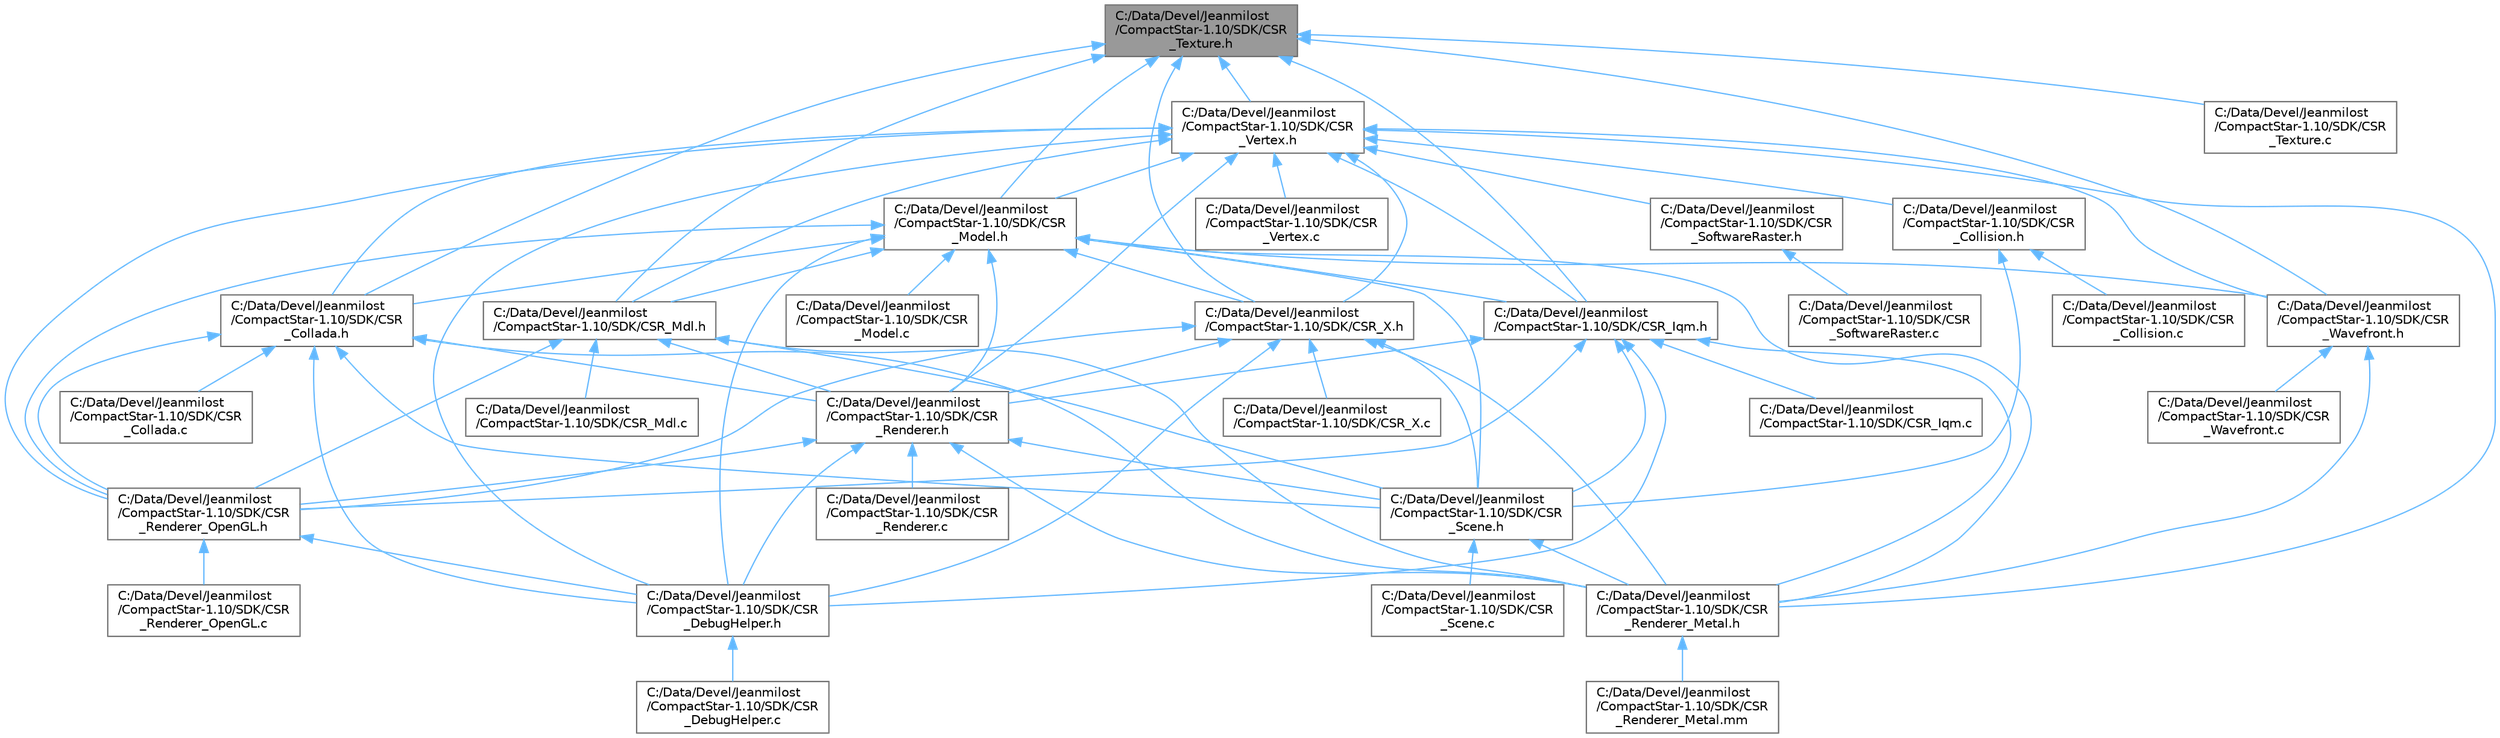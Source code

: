 digraph "C:/Data/Devel/Jeanmilost/CompactStar-1.10/SDK/CSR_Texture.h"
{
 // LATEX_PDF_SIZE
  bgcolor="transparent";
  edge [fontname=Helvetica,fontsize=10,labelfontname=Helvetica,labelfontsize=10];
  node [fontname=Helvetica,fontsize=10,shape=box,height=0.2,width=0.4];
  Node1 [id="Node000001",label="C:/Data/Devel/Jeanmilost\l/CompactStar-1.10/SDK/CSR\l_Texture.h",height=0.2,width=0.4,color="gray40", fillcolor="grey60", style="filled", fontcolor="black",tooltip=" "];
  Node1 -> Node2 [id="edge1_Node000001_Node000002",dir="back",color="steelblue1",style="solid",tooltip=" "];
  Node2 [id="Node000002",label="C:/Data/Devel/Jeanmilost\l/CompactStar-1.10/SDK/CSR\l_Collada.h",height=0.2,width=0.4,color="grey40", fillcolor="white", style="filled",URL="$_c_s_r___collada_8h.html",tooltip=" "];
  Node2 -> Node3 [id="edge2_Node000002_Node000003",dir="back",color="steelblue1",style="solid",tooltip=" "];
  Node3 [id="Node000003",label="C:/Data/Devel/Jeanmilost\l/CompactStar-1.10/SDK/CSR\l_Collada.c",height=0.2,width=0.4,color="grey40", fillcolor="white", style="filled",URL="$_c_s_r___collada_8c.html",tooltip=" "];
  Node2 -> Node4 [id="edge3_Node000002_Node000004",dir="back",color="steelblue1",style="solid",tooltip=" "];
  Node4 [id="Node000004",label="C:/Data/Devel/Jeanmilost\l/CompactStar-1.10/SDK/CSR\l_DebugHelper.h",height=0.2,width=0.4,color="grey40", fillcolor="white", style="filled",URL="$_c_s_r___debug_helper_8h.html",tooltip=" "];
  Node4 -> Node5 [id="edge4_Node000004_Node000005",dir="back",color="steelblue1",style="solid",tooltip=" "];
  Node5 [id="Node000005",label="C:/Data/Devel/Jeanmilost\l/CompactStar-1.10/SDK/CSR\l_DebugHelper.c",height=0.2,width=0.4,color="grey40", fillcolor="white", style="filled",URL="$_c_s_r___debug_helper_8c.html",tooltip=" "];
  Node2 -> Node6 [id="edge5_Node000002_Node000006",dir="back",color="steelblue1",style="solid",tooltip=" "];
  Node6 [id="Node000006",label="C:/Data/Devel/Jeanmilost\l/CompactStar-1.10/SDK/CSR\l_Renderer.h",height=0.2,width=0.4,color="grey40", fillcolor="white", style="filled",URL="$_c_s_r___renderer_8h.html",tooltip=" "];
  Node6 -> Node4 [id="edge6_Node000006_Node000004",dir="back",color="steelblue1",style="solid",tooltip=" "];
  Node6 -> Node7 [id="edge7_Node000006_Node000007",dir="back",color="steelblue1",style="solid",tooltip=" "];
  Node7 [id="Node000007",label="C:/Data/Devel/Jeanmilost\l/CompactStar-1.10/SDK/CSR\l_Renderer.c",height=0.2,width=0.4,color="grey40", fillcolor="white", style="filled",URL="$_c_s_r___renderer_8c.html",tooltip=" "];
  Node6 -> Node8 [id="edge8_Node000006_Node000008",dir="back",color="steelblue1",style="solid",tooltip=" "];
  Node8 [id="Node000008",label="C:/Data/Devel/Jeanmilost\l/CompactStar-1.10/SDK/CSR\l_Renderer_Metal.h",height=0.2,width=0.4,color="grey40", fillcolor="white", style="filled",URL="$_c_s_r___renderer___metal_8h.html",tooltip=" "];
  Node8 -> Node9 [id="edge9_Node000008_Node000009",dir="back",color="steelblue1",style="solid",tooltip=" "];
  Node9 [id="Node000009",label="C:/Data/Devel/Jeanmilost\l/CompactStar-1.10/SDK/CSR\l_Renderer_Metal.mm",height=0.2,width=0.4,color="grey40", fillcolor="white", style="filled",URL="$_c_s_r___renderer___metal_8mm.html",tooltip=" "];
  Node6 -> Node10 [id="edge10_Node000006_Node000010",dir="back",color="steelblue1",style="solid",tooltip=" "];
  Node10 [id="Node000010",label="C:/Data/Devel/Jeanmilost\l/CompactStar-1.10/SDK/CSR\l_Renderer_OpenGL.h",height=0.2,width=0.4,color="grey40", fillcolor="white", style="filled",URL="$_c_s_r___renderer___open_g_l_8h.html",tooltip=" "];
  Node10 -> Node4 [id="edge11_Node000010_Node000004",dir="back",color="steelblue1",style="solid",tooltip=" "];
  Node10 -> Node11 [id="edge12_Node000010_Node000011",dir="back",color="steelblue1",style="solid",tooltip=" "];
  Node11 [id="Node000011",label="C:/Data/Devel/Jeanmilost\l/CompactStar-1.10/SDK/CSR\l_Renderer_OpenGL.c",height=0.2,width=0.4,color="grey40", fillcolor="white", style="filled",URL="$_c_s_r___renderer___open_g_l_8c.html",tooltip=" "];
  Node6 -> Node12 [id="edge13_Node000006_Node000012",dir="back",color="steelblue1",style="solid",tooltip=" "];
  Node12 [id="Node000012",label="C:/Data/Devel/Jeanmilost\l/CompactStar-1.10/SDK/CSR\l_Scene.h",height=0.2,width=0.4,color="grey40", fillcolor="white", style="filled",URL="$_c_s_r___scene_8h.html",tooltip=" "];
  Node12 -> Node8 [id="edge14_Node000012_Node000008",dir="back",color="steelblue1",style="solid",tooltip=" "];
  Node12 -> Node13 [id="edge15_Node000012_Node000013",dir="back",color="steelblue1",style="solid",tooltip=" "];
  Node13 [id="Node000013",label="C:/Data/Devel/Jeanmilost\l/CompactStar-1.10/SDK/CSR\l_Scene.c",height=0.2,width=0.4,color="grey40", fillcolor="white", style="filled",URL="$_c_s_r___scene_8c.html",tooltip=" "];
  Node2 -> Node8 [id="edge16_Node000002_Node000008",dir="back",color="steelblue1",style="solid",tooltip=" "];
  Node2 -> Node10 [id="edge17_Node000002_Node000010",dir="back",color="steelblue1",style="solid",tooltip=" "];
  Node2 -> Node12 [id="edge18_Node000002_Node000012",dir="back",color="steelblue1",style="solid",tooltip=" "];
  Node1 -> Node14 [id="edge19_Node000001_Node000014",dir="back",color="steelblue1",style="solid",tooltip=" "];
  Node14 [id="Node000014",label="C:/Data/Devel/Jeanmilost\l/CompactStar-1.10/SDK/CSR_Iqm.h",height=0.2,width=0.4,color="grey40", fillcolor="white", style="filled",URL="$_c_s_r___iqm_8h.html",tooltip=" "];
  Node14 -> Node4 [id="edge20_Node000014_Node000004",dir="back",color="steelblue1",style="solid",tooltip=" "];
  Node14 -> Node15 [id="edge21_Node000014_Node000015",dir="back",color="steelblue1",style="solid",tooltip=" "];
  Node15 [id="Node000015",label="C:/Data/Devel/Jeanmilost\l/CompactStar-1.10/SDK/CSR_Iqm.c",height=0.2,width=0.4,color="grey40", fillcolor="white", style="filled",URL="$_c_s_r___iqm_8c.html",tooltip=" "];
  Node14 -> Node6 [id="edge22_Node000014_Node000006",dir="back",color="steelblue1",style="solid",tooltip=" "];
  Node14 -> Node8 [id="edge23_Node000014_Node000008",dir="back",color="steelblue1",style="solid",tooltip=" "];
  Node14 -> Node10 [id="edge24_Node000014_Node000010",dir="back",color="steelblue1",style="solid",tooltip=" "];
  Node14 -> Node12 [id="edge25_Node000014_Node000012",dir="back",color="steelblue1",style="solid",tooltip=" "];
  Node1 -> Node16 [id="edge26_Node000001_Node000016",dir="back",color="steelblue1",style="solid",tooltip=" "];
  Node16 [id="Node000016",label="C:/Data/Devel/Jeanmilost\l/CompactStar-1.10/SDK/CSR_Mdl.h",height=0.2,width=0.4,color="grey40", fillcolor="white", style="filled",URL="$_c_s_r___mdl_8h.html",tooltip=" "];
  Node16 -> Node17 [id="edge27_Node000016_Node000017",dir="back",color="steelblue1",style="solid",tooltip=" "];
  Node17 [id="Node000017",label="C:/Data/Devel/Jeanmilost\l/CompactStar-1.10/SDK/CSR_Mdl.c",height=0.2,width=0.4,color="grey40", fillcolor="white", style="filled",URL="$_c_s_r___mdl_8c.html",tooltip=" "];
  Node16 -> Node6 [id="edge28_Node000016_Node000006",dir="back",color="steelblue1",style="solid",tooltip=" "];
  Node16 -> Node8 [id="edge29_Node000016_Node000008",dir="back",color="steelblue1",style="solid",tooltip=" "];
  Node16 -> Node10 [id="edge30_Node000016_Node000010",dir="back",color="steelblue1",style="solid",tooltip=" "];
  Node16 -> Node12 [id="edge31_Node000016_Node000012",dir="back",color="steelblue1",style="solid",tooltip=" "];
  Node1 -> Node18 [id="edge32_Node000001_Node000018",dir="back",color="steelblue1",style="solid",tooltip=" "];
  Node18 [id="Node000018",label="C:/Data/Devel/Jeanmilost\l/CompactStar-1.10/SDK/CSR\l_Model.h",height=0.2,width=0.4,color="grey40", fillcolor="white", style="filled",URL="$_c_s_r___model_8h.html",tooltip=" "];
  Node18 -> Node2 [id="edge33_Node000018_Node000002",dir="back",color="steelblue1",style="solid",tooltip=" "];
  Node18 -> Node4 [id="edge34_Node000018_Node000004",dir="back",color="steelblue1",style="solid",tooltip=" "];
  Node18 -> Node14 [id="edge35_Node000018_Node000014",dir="back",color="steelblue1",style="solid",tooltip=" "];
  Node18 -> Node16 [id="edge36_Node000018_Node000016",dir="back",color="steelblue1",style="solid",tooltip=" "];
  Node18 -> Node19 [id="edge37_Node000018_Node000019",dir="back",color="steelblue1",style="solid",tooltip=" "];
  Node19 [id="Node000019",label="C:/Data/Devel/Jeanmilost\l/CompactStar-1.10/SDK/CSR\l_Model.c",height=0.2,width=0.4,color="grey40", fillcolor="white", style="filled",URL="$_c_s_r___model_8c.html",tooltip=" "];
  Node18 -> Node6 [id="edge38_Node000018_Node000006",dir="back",color="steelblue1",style="solid",tooltip=" "];
  Node18 -> Node8 [id="edge39_Node000018_Node000008",dir="back",color="steelblue1",style="solid",tooltip=" "];
  Node18 -> Node10 [id="edge40_Node000018_Node000010",dir="back",color="steelblue1",style="solid",tooltip=" "];
  Node18 -> Node12 [id="edge41_Node000018_Node000012",dir="back",color="steelblue1",style="solid",tooltip=" "];
  Node18 -> Node20 [id="edge42_Node000018_Node000020",dir="back",color="steelblue1",style="solid",tooltip=" "];
  Node20 [id="Node000020",label="C:/Data/Devel/Jeanmilost\l/CompactStar-1.10/SDK/CSR\l_Wavefront.h",height=0.2,width=0.4,color="grey40", fillcolor="white", style="filled",URL="$_c_s_r___wavefront_8h.html",tooltip=" "];
  Node20 -> Node8 [id="edge43_Node000020_Node000008",dir="back",color="steelblue1",style="solid",tooltip=" "];
  Node20 -> Node21 [id="edge44_Node000020_Node000021",dir="back",color="steelblue1",style="solid",tooltip=" "];
  Node21 [id="Node000021",label="C:/Data/Devel/Jeanmilost\l/CompactStar-1.10/SDK/CSR\l_Wavefront.c",height=0.2,width=0.4,color="grey40", fillcolor="white", style="filled",URL="$_c_s_r___wavefront_8c.html",tooltip=" "];
  Node18 -> Node22 [id="edge45_Node000018_Node000022",dir="back",color="steelblue1",style="solid",tooltip=" "];
  Node22 [id="Node000022",label="C:/Data/Devel/Jeanmilost\l/CompactStar-1.10/SDK/CSR_X.h",height=0.2,width=0.4,color="grey40", fillcolor="white", style="filled",URL="$_c_s_r___x_8h.html",tooltip=" "];
  Node22 -> Node4 [id="edge46_Node000022_Node000004",dir="back",color="steelblue1",style="solid",tooltip=" "];
  Node22 -> Node6 [id="edge47_Node000022_Node000006",dir="back",color="steelblue1",style="solid",tooltip=" "];
  Node22 -> Node8 [id="edge48_Node000022_Node000008",dir="back",color="steelblue1",style="solid",tooltip=" "];
  Node22 -> Node10 [id="edge49_Node000022_Node000010",dir="back",color="steelblue1",style="solid",tooltip=" "];
  Node22 -> Node12 [id="edge50_Node000022_Node000012",dir="back",color="steelblue1",style="solid",tooltip=" "];
  Node22 -> Node23 [id="edge51_Node000022_Node000023",dir="back",color="steelblue1",style="solid",tooltip=" "];
  Node23 [id="Node000023",label="C:/Data/Devel/Jeanmilost\l/CompactStar-1.10/SDK/CSR_X.c",height=0.2,width=0.4,color="grey40", fillcolor="white", style="filled",URL="$_c_s_r___x_8c.html",tooltip=" "];
  Node1 -> Node24 [id="edge52_Node000001_Node000024",dir="back",color="steelblue1",style="solid",tooltip=" "];
  Node24 [id="Node000024",label="C:/Data/Devel/Jeanmilost\l/CompactStar-1.10/SDK/CSR\l_Texture.c",height=0.2,width=0.4,color="grey40", fillcolor="white", style="filled",URL="$_c_s_r___texture_8c.html",tooltip=" "];
  Node1 -> Node25 [id="edge53_Node000001_Node000025",dir="back",color="steelblue1",style="solid",tooltip=" "];
  Node25 [id="Node000025",label="C:/Data/Devel/Jeanmilost\l/CompactStar-1.10/SDK/CSR\l_Vertex.h",height=0.2,width=0.4,color="grey40", fillcolor="white", style="filled",URL="$_c_s_r___vertex_8h.html",tooltip=" "];
  Node25 -> Node2 [id="edge54_Node000025_Node000002",dir="back",color="steelblue1",style="solid",tooltip=" "];
  Node25 -> Node26 [id="edge55_Node000025_Node000026",dir="back",color="steelblue1",style="solid",tooltip=" "];
  Node26 [id="Node000026",label="C:/Data/Devel/Jeanmilost\l/CompactStar-1.10/SDK/CSR\l_Collision.h",height=0.2,width=0.4,color="grey40", fillcolor="white", style="filled",URL="$_c_s_r___collision_8h.html",tooltip=" "];
  Node26 -> Node27 [id="edge56_Node000026_Node000027",dir="back",color="steelblue1",style="solid",tooltip=" "];
  Node27 [id="Node000027",label="C:/Data/Devel/Jeanmilost\l/CompactStar-1.10/SDK/CSR\l_Collision.c",height=0.2,width=0.4,color="grey40", fillcolor="white", style="filled",URL="$_c_s_r___collision_8c.html",tooltip=" "];
  Node26 -> Node12 [id="edge57_Node000026_Node000012",dir="back",color="steelblue1",style="solid",tooltip=" "];
  Node25 -> Node4 [id="edge58_Node000025_Node000004",dir="back",color="steelblue1",style="solid",tooltip=" "];
  Node25 -> Node14 [id="edge59_Node000025_Node000014",dir="back",color="steelblue1",style="solid",tooltip=" "];
  Node25 -> Node16 [id="edge60_Node000025_Node000016",dir="back",color="steelblue1",style="solid",tooltip=" "];
  Node25 -> Node18 [id="edge61_Node000025_Node000018",dir="back",color="steelblue1",style="solid",tooltip=" "];
  Node25 -> Node6 [id="edge62_Node000025_Node000006",dir="back",color="steelblue1",style="solid",tooltip=" "];
  Node25 -> Node8 [id="edge63_Node000025_Node000008",dir="back",color="steelblue1",style="solid",tooltip=" "];
  Node25 -> Node10 [id="edge64_Node000025_Node000010",dir="back",color="steelblue1",style="solid",tooltip=" "];
  Node25 -> Node28 [id="edge65_Node000025_Node000028",dir="back",color="steelblue1",style="solid",tooltip=" "];
  Node28 [id="Node000028",label="C:/Data/Devel/Jeanmilost\l/CompactStar-1.10/SDK/CSR\l_SoftwareRaster.h",height=0.2,width=0.4,color="grey40", fillcolor="white", style="filled",URL="$_c_s_r___software_raster_8h.html",tooltip=" "];
  Node28 -> Node29 [id="edge66_Node000028_Node000029",dir="back",color="steelblue1",style="solid",tooltip=" "];
  Node29 [id="Node000029",label="C:/Data/Devel/Jeanmilost\l/CompactStar-1.10/SDK/CSR\l_SoftwareRaster.c",height=0.2,width=0.4,color="grey40", fillcolor="white", style="filled",URL="$_c_s_r___software_raster_8c.html",tooltip=" "];
  Node25 -> Node30 [id="edge67_Node000025_Node000030",dir="back",color="steelblue1",style="solid",tooltip=" "];
  Node30 [id="Node000030",label="C:/Data/Devel/Jeanmilost\l/CompactStar-1.10/SDK/CSR\l_Vertex.c",height=0.2,width=0.4,color="grey40", fillcolor="white", style="filled",URL="$_c_s_r___vertex_8c.html",tooltip=" "];
  Node25 -> Node20 [id="edge68_Node000025_Node000020",dir="back",color="steelblue1",style="solid",tooltip=" "];
  Node25 -> Node22 [id="edge69_Node000025_Node000022",dir="back",color="steelblue1",style="solid",tooltip=" "];
  Node1 -> Node20 [id="edge70_Node000001_Node000020",dir="back",color="steelblue1",style="solid",tooltip=" "];
  Node1 -> Node22 [id="edge71_Node000001_Node000022",dir="back",color="steelblue1",style="solid",tooltip=" "];
}

